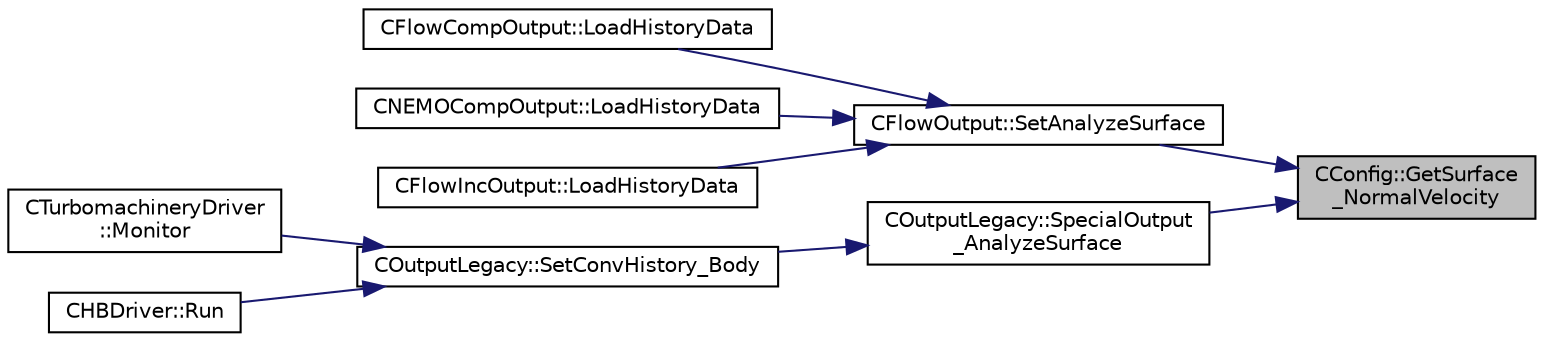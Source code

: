 digraph "CConfig::GetSurface_NormalVelocity"
{
 // LATEX_PDF_SIZE
  edge [fontname="Helvetica",fontsize="10",labelfontname="Helvetica",labelfontsize="10"];
  node [fontname="Helvetica",fontsize="10",shape=record];
  rankdir="RL";
  Node1 [label="CConfig::GetSurface\l_NormalVelocity",height=0.2,width=0.4,color="black", fillcolor="grey75", style="filled", fontcolor="black",tooltip="Get the normal velocity at an outlet boundary."];
  Node1 -> Node2 [dir="back",color="midnightblue",fontsize="10",style="solid",fontname="Helvetica"];
  Node2 [label="CFlowOutput::SetAnalyzeSurface",height=0.2,width=0.4,color="black", fillcolor="white", style="filled",URL="$classCFlowOutput.html#ad5ff0360271937e65692893a69b4923a",tooltip="Set flow surface output field values."];
  Node2 -> Node3 [dir="back",color="midnightblue",fontsize="10",style="solid",fontname="Helvetica"];
  Node3 [label="CFlowCompOutput::LoadHistoryData",height=0.2,width=0.4,color="black", fillcolor="white", style="filled",URL="$classCFlowCompOutput.html#a393cb19a691990ee6e88f844eccc79ed",tooltip="Load the history output field values."];
  Node2 -> Node4 [dir="back",color="midnightblue",fontsize="10",style="solid",fontname="Helvetica"];
  Node4 [label="CNEMOCompOutput::LoadHistoryData",height=0.2,width=0.4,color="black", fillcolor="white", style="filled",URL="$classCNEMOCompOutput.html#a7a9f1a32fe55e6a967a27eb38408ec99",tooltip="Load the history output field values."];
  Node2 -> Node5 [dir="back",color="midnightblue",fontsize="10",style="solid",fontname="Helvetica"];
  Node5 [label="CFlowIncOutput::LoadHistoryData",height=0.2,width=0.4,color="black", fillcolor="white", style="filled",URL="$classCFlowIncOutput.html#a466112efa2e3a89cdd2456701a0480b5",tooltip="Load the history output field values."];
  Node1 -> Node6 [dir="back",color="midnightblue",fontsize="10",style="solid",fontname="Helvetica"];
  Node6 [label="COutputLegacy::SpecialOutput\l_AnalyzeSurface",height=0.2,width=0.4,color="black", fillcolor="white", style="filled",URL="$classCOutputLegacy.html#aa3858239b1c954b2ca85dc14e0e9525e",tooltip="Writes one dimensional output."];
  Node6 -> Node7 [dir="back",color="midnightblue",fontsize="10",style="solid",fontname="Helvetica"];
  Node7 [label="COutputLegacy::SetConvHistory_Body",height=0.2,width=0.4,color="black", fillcolor="white", style="filled",URL="$classCOutputLegacy.html#a217cc0d778a3828499189a9debee47c6",tooltip="Write the history file and the convergence on the screen for serial computations."];
  Node7 -> Node8 [dir="back",color="midnightblue",fontsize="10",style="solid",fontname="Helvetica"];
  Node8 [label="CTurbomachineryDriver\l::Monitor",height=0.2,width=0.4,color="black", fillcolor="white", style="filled",URL="$classCTurbomachineryDriver.html#a46d71c90157f3116888e41d0789be956",tooltip="Monitor the computation."];
  Node7 -> Node9 [dir="back",color="midnightblue",fontsize="10",style="solid",fontname="Helvetica"];
  Node9 [label="CHBDriver::Run",height=0.2,width=0.4,color="black", fillcolor="white", style="filled",URL="$classCHBDriver.html#a741b28f789c77858055bdea1d5716f21",tooltip="Run a single iteration of a Harmonic Balance problem."];
}
